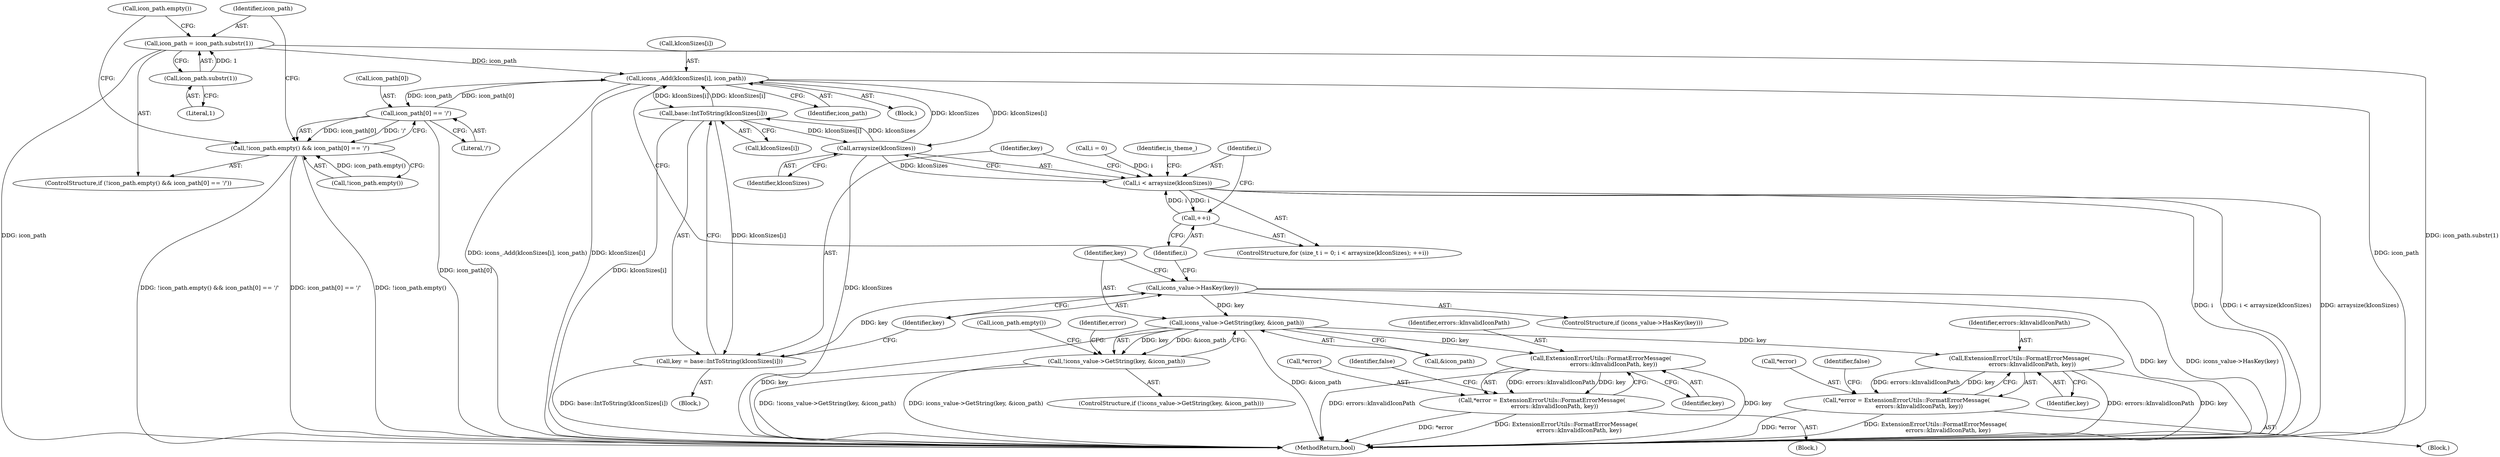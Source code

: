 digraph "0_Chrome_697cd7e2ce2535696f1b9e5cfb474cc36a734747@array" {
"1000485" [label="(Call,icons_.Add(kIconSizes[i], icon_path))"];
"1000437" [label="(Call,base::IntToString(kIconSizes[i]))"];
"1000485" [label="(Call,icons_.Add(kIconSizes[i], icon_path))"];
"1000429" [label="(Call,arraysize(kIconSizes))"];
"1000470" [label="(Call,icon_path = icon_path.substr(1))"];
"1000472" [label="(Call,icon_path.substr(1))"];
"1000465" [label="(Call,icon_path[0] == '/')"];
"1000427" [label="(Call,i < arraysize(kIconSizes))"];
"1000431" [label="(Call,++i)"];
"1000435" [label="(Call,key = base::IntToString(kIconSizes[i]))"];
"1000442" [label="(Call,icons_value->HasKey(key))"];
"1000448" [label="(Call,icons_value->GetString(key, &icon_path))"];
"1000447" [label="(Call,!icons_value->GetString(key, &icon_path))"];
"1000456" [label="(Call,ExtensionErrorUtils::FormatErrorMessage(\n              errors::kInvalidIconPath, key))"];
"1000453" [label="(Call,*error = ExtensionErrorUtils::FormatErrorMessage(\n              errors::kInvalidIconPath, key))"];
"1000480" [label="(Call,ExtensionErrorUtils::FormatErrorMessage(\n              errors::kInvalidIconPath, key))"];
"1000477" [label="(Call,*error = ExtensionErrorUtils::FormatErrorMessage(\n              errors::kInvalidIconPath, key))"];
"1000462" [label="(Call,!icon_path.empty() && icon_path[0] == '/')"];
"1000471" [label="(Identifier,icon_path)"];
"1000491" [label="(Identifier,is_theme_)"];
"1000454" [label="(Call,*error)"];
"1000476" [label="(Block,)"];
"1000470" [label="(Call,icon_path = icon_path.substr(1))"];
"1000478" [label="(Call,*error)"];
"1000457" [label="(Identifier,errors::kInvalidIconPath)"];
"1000422" [label="(ControlStructure,for (size_t i = 0; i < arraysize(kIconSizes); ++i))"];
"1000450" [label="(Call,&icon_path)"];
"1000438" [label="(Call,kIconSizes[i])"];
"1000443" [label="(Identifier,key)"];
"1000453" [label="(Call,*error = ExtensionErrorUtils::FormatErrorMessage(\n              errors::kInvalidIconPath, key))"];
"1000484" [label="(Identifier,false)"];
"1000485" [label="(Call,icons_.Add(kIconSizes[i], icon_path))"];
"1000465" [label="(Call,icon_path[0] == '/')"];
"1000469" [label="(Literal,'/')"];
"1000456" [label="(Call,ExtensionErrorUtils::FormatErrorMessage(\n              errors::kInvalidIconPath, key))"];
"1000447" [label="(Call,!icons_value->GetString(key, &icon_path))"];
"1000437" [label="(Call,base::IntToString(kIconSizes[i]))"];
"1000424" [label="(Call,i = 0)"];
"1000435" [label="(Call,key = base::IntToString(kIconSizes[i]))"];
"1000428" [label="(Identifier,i)"];
"1000466" [label="(Call,icon_path[0])"];
"1000431" [label="(Call,++i)"];
"1000480" [label="(Call,ExtensionErrorUtils::FormatErrorMessage(\n              errors::kInvalidIconPath, key))"];
"1000446" [label="(ControlStructure,if (!icons_value->GetString(key, &icon_path)))"];
"1000463" [label="(Call,!icon_path.empty())"];
"1000489" [label="(Identifier,icon_path)"];
"1000486" [label="(Call,kIconSizes[i])"];
"1000461" [label="(ControlStructure,if (!icon_path.empty() && icon_path[0] == '/'))"];
"1000436" [label="(Identifier,key)"];
"1000444" [label="(Block,)"];
"1000462" [label="(Call,!icon_path.empty() && icon_path[0] == '/')"];
"1000452" [label="(Block,)"];
"1000464" [label="(Call,icon_path.empty())"];
"1000472" [label="(Call,icon_path.substr(1))"];
"1000427" [label="(Call,i < arraysize(kIconSizes))"];
"1000477" [label="(Call,*error = ExtensionErrorUtils::FormatErrorMessage(\n              errors::kInvalidIconPath, key))"];
"1000455" [label="(Identifier,error)"];
"1002005" [label="(MethodReturn,bool)"];
"1000482" [label="(Identifier,key)"];
"1000458" [label="(Identifier,key)"];
"1000475" [label="(Call,icon_path.empty())"];
"1000460" [label="(Identifier,false)"];
"1000442" [label="(Call,icons_value->HasKey(key))"];
"1000433" [label="(Block,)"];
"1000481" [label="(Identifier,errors::kInvalidIconPath)"];
"1000430" [label="(Identifier,kIconSizes)"];
"1000448" [label="(Call,icons_value->GetString(key, &icon_path))"];
"1000449" [label="(Identifier,key)"];
"1000432" [label="(Identifier,i)"];
"1000429" [label="(Call,arraysize(kIconSizes))"];
"1000441" [label="(ControlStructure,if (icons_value->HasKey(key)))"];
"1000473" [label="(Literal,1)"];
"1000485" -> "1000444"  [label="AST: "];
"1000485" -> "1000489"  [label="CFG: "];
"1000486" -> "1000485"  [label="AST: "];
"1000489" -> "1000485"  [label="AST: "];
"1000432" -> "1000485"  [label="CFG: "];
"1000485" -> "1002005"  [label="DDG: kIconSizes[i]"];
"1000485" -> "1002005"  [label="DDG: icon_path"];
"1000485" -> "1002005"  [label="DDG: icons_.Add(kIconSizes[i], icon_path)"];
"1000485" -> "1000429"  [label="DDG: kIconSizes[i]"];
"1000485" -> "1000437"  [label="DDG: kIconSizes[i]"];
"1000485" -> "1000465"  [label="DDG: icon_path"];
"1000437" -> "1000485"  [label="DDG: kIconSizes[i]"];
"1000429" -> "1000485"  [label="DDG: kIconSizes"];
"1000470" -> "1000485"  [label="DDG: icon_path"];
"1000465" -> "1000485"  [label="DDG: icon_path[0]"];
"1000437" -> "1000435"  [label="AST: "];
"1000437" -> "1000438"  [label="CFG: "];
"1000438" -> "1000437"  [label="AST: "];
"1000435" -> "1000437"  [label="CFG: "];
"1000437" -> "1002005"  [label="DDG: kIconSizes[i]"];
"1000437" -> "1000429"  [label="DDG: kIconSizes[i]"];
"1000437" -> "1000435"  [label="DDG: kIconSizes[i]"];
"1000429" -> "1000437"  [label="DDG: kIconSizes"];
"1000429" -> "1000427"  [label="AST: "];
"1000429" -> "1000430"  [label="CFG: "];
"1000430" -> "1000429"  [label="AST: "];
"1000427" -> "1000429"  [label="CFG: "];
"1000429" -> "1002005"  [label="DDG: kIconSizes"];
"1000429" -> "1000427"  [label="DDG: kIconSizes"];
"1000470" -> "1000461"  [label="AST: "];
"1000470" -> "1000472"  [label="CFG: "];
"1000471" -> "1000470"  [label="AST: "];
"1000472" -> "1000470"  [label="AST: "];
"1000475" -> "1000470"  [label="CFG: "];
"1000470" -> "1002005"  [label="DDG: icon_path.substr(1)"];
"1000470" -> "1002005"  [label="DDG: icon_path"];
"1000472" -> "1000470"  [label="DDG: 1"];
"1000472" -> "1000473"  [label="CFG: "];
"1000473" -> "1000472"  [label="AST: "];
"1000465" -> "1000462"  [label="AST: "];
"1000465" -> "1000469"  [label="CFG: "];
"1000466" -> "1000465"  [label="AST: "];
"1000469" -> "1000465"  [label="AST: "];
"1000462" -> "1000465"  [label="CFG: "];
"1000465" -> "1002005"  [label="DDG: icon_path[0]"];
"1000465" -> "1000462"  [label="DDG: icon_path[0]"];
"1000465" -> "1000462"  [label="DDG: '/'"];
"1000427" -> "1000422"  [label="AST: "];
"1000428" -> "1000427"  [label="AST: "];
"1000436" -> "1000427"  [label="CFG: "];
"1000491" -> "1000427"  [label="CFG: "];
"1000427" -> "1002005"  [label="DDG: i"];
"1000427" -> "1002005"  [label="DDG: i < arraysize(kIconSizes)"];
"1000427" -> "1002005"  [label="DDG: arraysize(kIconSizes)"];
"1000424" -> "1000427"  [label="DDG: i"];
"1000431" -> "1000427"  [label="DDG: i"];
"1000427" -> "1000431"  [label="DDG: i"];
"1000431" -> "1000422"  [label="AST: "];
"1000431" -> "1000432"  [label="CFG: "];
"1000432" -> "1000431"  [label="AST: "];
"1000428" -> "1000431"  [label="CFG: "];
"1000435" -> "1000433"  [label="AST: "];
"1000436" -> "1000435"  [label="AST: "];
"1000443" -> "1000435"  [label="CFG: "];
"1000435" -> "1002005"  [label="DDG: base::IntToString(kIconSizes[i])"];
"1000435" -> "1000442"  [label="DDG: key"];
"1000442" -> "1000441"  [label="AST: "];
"1000442" -> "1000443"  [label="CFG: "];
"1000443" -> "1000442"  [label="AST: "];
"1000449" -> "1000442"  [label="CFG: "];
"1000432" -> "1000442"  [label="CFG: "];
"1000442" -> "1002005"  [label="DDG: icons_value->HasKey(key)"];
"1000442" -> "1002005"  [label="DDG: key"];
"1000442" -> "1000448"  [label="DDG: key"];
"1000448" -> "1000447"  [label="AST: "];
"1000448" -> "1000450"  [label="CFG: "];
"1000449" -> "1000448"  [label="AST: "];
"1000450" -> "1000448"  [label="AST: "];
"1000447" -> "1000448"  [label="CFG: "];
"1000448" -> "1002005"  [label="DDG: &icon_path"];
"1000448" -> "1002005"  [label="DDG: key"];
"1000448" -> "1000447"  [label="DDG: key"];
"1000448" -> "1000447"  [label="DDG: &icon_path"];
"1000448" -> "1000456"  [label="DDG: key"];
"1000448" -> "1000480"  [label="DDG: key"];
"1000447" -> "1000446"  [label="AST: "];
"1000455" -> "1000447"  [label="CFG: "];
"1000464" -> "1000447"  [label="CFG: "];
"1000447" -> "1002005"  [label="DDG: !icons_value->GetString(key, &icon_path)"];
"1000447" -> "1002005"  [label="DDG: icons_value->GetString(key, &icon_path)"];
"1000456" -> "1000453"  [label="AST: "];
"1000456" -> "1000458"  [label="CFG: "];
"1000457" -> "1000456"  [label="AST: "];
"1000458" -> "1000456"  [label="AST: "];
"1000453" -> "1000456"  [label="CFG: "];
"1000456" -> "1002005"  [label="DDG: errors::kInvalidIconPath"];
"1000456" -> "1002005"  [label="DDG: key"];
"1000456" -> "1000453"  [label="DDG: errors::kInvalidIconPath"];
"1000456" -> "1000453"  [label="DDG: key"];
"1000453" -> "1000452"  [label="AST: "];
"1000454" -> "1000453"  [label="AST: "];
"1000460" -> "1000453"  [label="CFG: "];
"1000453" -> "1002005"  [label="DDG: *error"];
"1000453" -> "1002005"  [label="DDG: ExtensionErrorUtils::FormatErrorMessage(\n              errors::kInvalidIconPath, key)"];
"1000480" -> "1000477"  [label="AST: "];
"1000480" -> "1000482"  [label="CFG: "];
"1000481" -> "1000480"  [label="AST: "];
"1000482" -> "1000480"  [label="AST: "];
"1000477" -> "1000480"  [label="CFG: "];
"1000480" -> "1002005"  [label="DDG: errors::kInvalidIconPath"];
"1000480" -> "1002005"  [label="DDG: key"];
"1000480" -> "1000477"  [label="DDG: errors::kInvalidIconPath"];
"1000480" -> "1000477"  [label="DDG: key"];
"1000477" -> "1000476"  [label="AST: "];
"1000478" -> "1000477"  [label="AST: "];
"1000484" -> "1000477"  [label="CFG: "];
"1000477" -> "1002005"  [label="DDG: ExtensionErrorUtils::FormatErrorMessage(\n              errors::kInvalidIconPath, key)"];
"1000477" -> "1002005"  [label="DDG: *error"];
"1000462" -> "1000461"  [label="AST: "];
"1000462" -> "1000463"  [label="CFG: "];
"1000463" -> "1000462"  [label="AST: "];
"1000471" -> "1000462"  [label="CFG: "];
"1000475" -> "1000462"  [label="CFG: "];
"1000462" -> "1002005"  [label="DDG: icon_path[0] == '/'"];
"1000462" -> "1002005"  [label="DDG: !icon_path.empty()"];
"1000462" -> "1002005"  [label="DDG: !icon_path.empty() && icon_path[0] == '/'"];
"1000463" -> "1000462"  [label="DDG: icon_path.empty()"];
}
